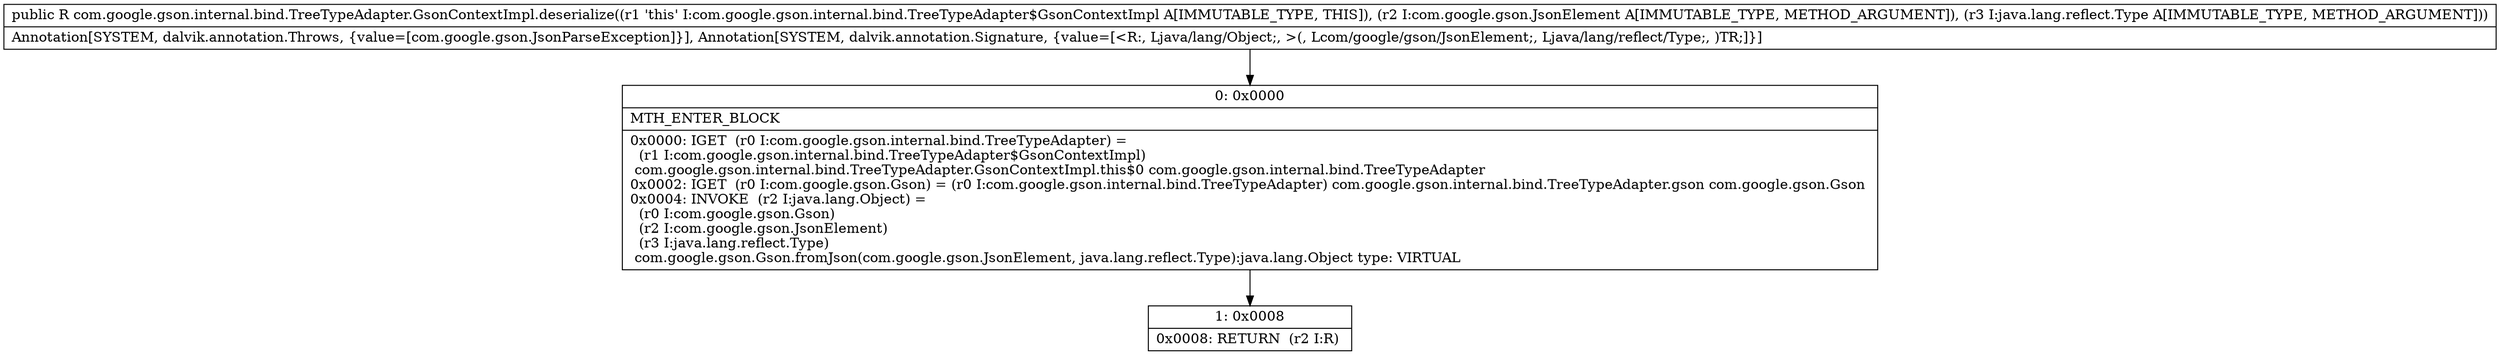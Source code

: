 digraph "CFG forcom.google.gson.internal.bind.TreeTypeAdapter.GsonContextImpl.deserialize(Lcom\/google\/gson\/JsonElement;Ljava\/lang\/reflect\/Type;)Ljava\/lang\/Object;" {
Node_0 [shape=record,label="{0\:\ 0x0000|MTH_ENTER_BLOCK\l|0x0000: IGET  (r0 I:com.google.gson.internal.bind.TreeTypeAdapter) = \l  (r1 I:com.google.gson.internal.bind.TreeTypeAdapter$GsonContextImpl)\l com.google.gson.internal.bind.TreeTypeAdapter.GsonContextImpl.this$0 com.google.gson.internal.bind.TreeTypeAdapter \l0x0002: IGET  (r0 I:com.google.gson.Gson) = (r0 I:com.google.gson.internal.bind.TreeTypeAdapter) com.google.gson.internal.bind.TreeTypeAdapter.gson com.google.gson.Gson \l0x0004: INVOKE  (r2 I:java.lang.Object) = \l  (r0 I:com.google.gson.Gson)\l  (r2 I:com.google.gson.JsonElement)\l  (r3 I:java.lang.reflect.Type)\l com.google.gson.Gson.fromJson(com.google.gson.JsonElement, java.lang.reflect.Type):java.lang.Object type: VIRTUAL \l}"];
Node_1 [shape=record,label="{1\:\ 0x0008|0x0008: RETURN  (r2 I:R) \l}"];
MethodNode[shape=record,label="{public R com.google.gson.internal.bind.TreeTypeAdapter.GsonContextImpl.deserialize((r1 'this' I:com.google.gson.internal.bind.TreeTypeAdapter$GsonContextImpl A[IMMUTABLE_TYPE, THIS]), (r2 I:com.google.gson.JsonElement A[IMMUTABLE_TYPE, METHOD_ARGUMENT]), (r3 I:java.lang.reflect.Type A[IMMUTABLE_TYPE, METHOD_ARGUMENT]))  | Annotation[SYSTEM, dalvik.annotation.Throws, \{value=[com.google.gson.JsonParseException]\}], Annotation[SYSTEM, dalvik.annotation.Signature, \{value=[\<R:, Ljava\/lang\/Object;, \>(, Lcom\/google\/gson\/JsonElement;, Ljava\/lang\/reflect\/Type;, )TR;]\}]\l}"];
MethodNode -> Node_0;
Node_0 -> Node_1;
}


